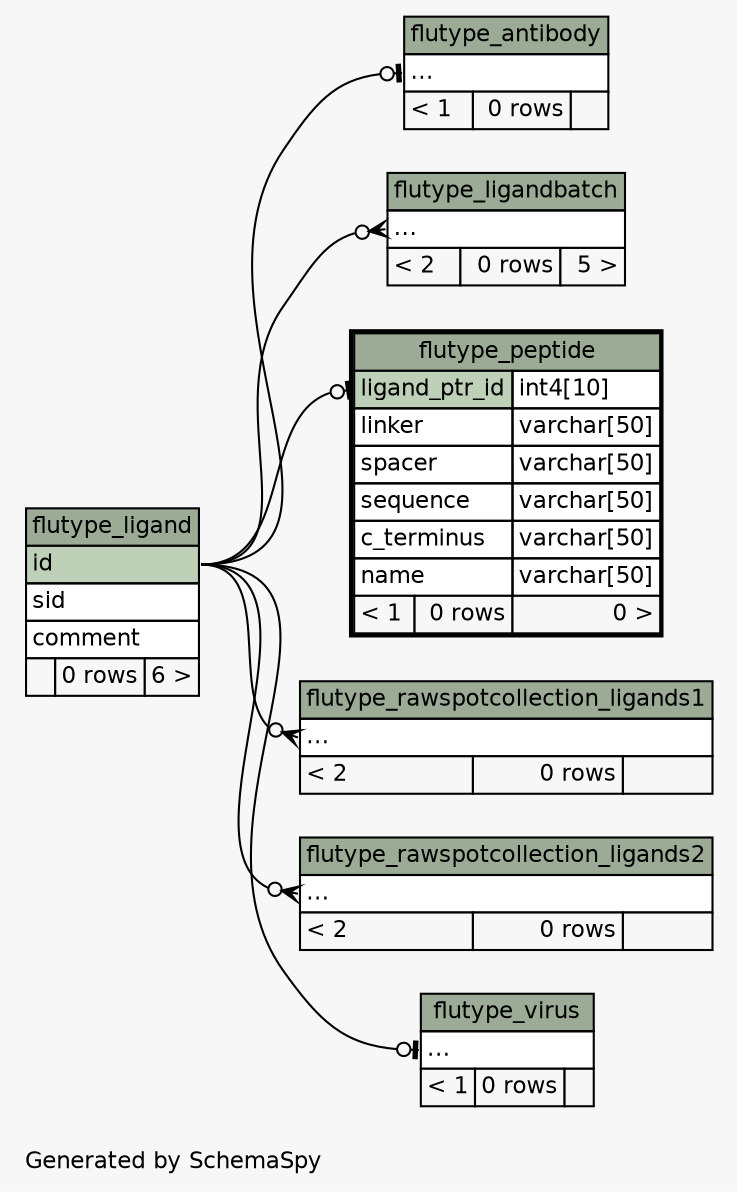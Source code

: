 // dot 2.38.0 on Linux 4.4.0-89-generic
// SchemaSpy rev 590
digraph "twoDegreesRelationshipsDiagram" {
  graph [
    rankdir="RL"
    bgcolor="#f7f7f7"
    label="\nGenerated by SchemaSpy"
    labeljust="l"
    nodesep="0.18"
    ranksep="0.46"
    fontname="Helvetica"
    fontsize="11"
  ];
  node [
    fontname="Helvetica"
    fontsize="11"
    shape="plaintext"
  ];
  edge [
    arrowsize="0.8"
  ];
  "flutype_antibody":"elipses":w -> "flutype_ligand":"id":e [arrowhead=none dir=back arrowtail=teeodot];
  "flutype_ligandbatch":"elipses":w -> "flutype_ligand":"id":e [arrowhead=none dir=back arrowtail=crowodot];
  "flutype_peptide":"ligand_ptr_id":w -> "flutype_ligand":"id":e [arrowhead=none dir=back arrowtail=teeodot];
  "flutype_rawspotcollection_ligands1":"elipses":w -> "flutype_ligand":"id":e [arrowhead=none dir=back arrowtail=crowodot];
  "flutype_rawspotcollection_ligands2":"elipses":w -> "flutype_ligand":"id":e [arrowhead=none dir=back arrowtail=crowodot];
  "flutype_virus":"elipses":w -> "flutype_ligand":"id":e [arrowhead=none dir=back arrowtail=teeodot];
  "flutype_antibody" [
    label=<
    <TABLE BORDER="0" CELLBORDER="1" CELLSPACING="0" BGCOLOR="#ffffff">
      <TR><TD COLSPAN="3" BGCOLOR="#9bab96" ALIGN="CENTER">flutype_antibody</TD></TR>
      <TR><TD PORT="elipses" COLSPAN="3" ALIGN="LEFT">...</TD></TR>
      <TR><TD ALIGN="LEFT" BGCOLOR="#f7f7f7">&lt; 1</TD><TD ALIGN="RIGHT" BGCOLOR="#f7f7f7">0 rows</TD><TD ALIGN="RIGHT" BGCOLOR="#f7f7f7">  </TD></TR>
    </TABLE>>
    URL="flutype_antibody.html"
    tooltip="flutype_antibody"
  ];
  "flutype_ligand" [
    label=<
    <TABLE BORDER="0" CELLBORDER="1" CELLSPACING="0" BGCOLOR="#ffffff">
      <TR><TD COLSPAN="3" BGCOLOR="#9bab96" ALIGN="CENTER">flutype_ligand</TD></TR>
      <TR><TD PORT="id" COLSPAN="3" BGCOLOR="#bed1b8" ALIGN="LEFT">id</TD></TR>
      <TR><TD PORT="sid" COLSPAN="3" ALIGN="LEFT">sid</TD></TR>
      <TR><TD PORT="comment" COLSPAN="3" ALIGN="LEFT">comment</TD></TR>
      <TR><TD ALIGN="LEFT" BGCOLOR="#f7f7f7">  </TD><TD ALIGN="RIGHT" BGCOLOR="#f7f7f7">0 rows</TD><TD ALIGN="RIGHT" BGCOLOR="#f7f7f7">6 &gt;</TD></TR>
    </TABLE>>
    URL="flutype_ligand.html"
    tooltip="flutype_ligand"
  ];
  "flutype_ligandbatch" [
    label=<
    <TABLE BORDER="0" CELLBORDER="1" CELLSPACING="0" BGCOLOR="#ffffff">
      <TR><TD COLSPAN="3" BGCOLOR="#9bab96" ALIGN="CENTER">flutype_ligandbatch</TD></TR>
      <TR><TD PORT="elipses" COLSPAN="3" ALIGN="LEFT">...</TD></TR>
      <TR><TD ALIGN="LEFT" BGCOLOR="#f7f7f7">&lt; 2</TD><TD ALIGN="RIGHT" BGCOLOR="#f7f7f7">0 rows</TD><TD ALIGN="RIGHT" BGCOLOR="#f7f7f7">5 &gt;</TD></TR>
    </TABLE>>
    URL="flutype_ligandbatch.html"
    tooltip="flutype_ligandbatch"
  ];
  "flutype_peptide" [
    label=<
    <TABLE BORDER="2" CELLBORDER="1" CELLSPACING="0" BGCOLOR="#ffffff">
      <TR><TD COLSPAN="3" BGCOLOR="#9bab96" ALIGN="CENTER">flutype_peptide</TD></TR>
      <TR><TD PORT="ligand_ptr_id" COLSPAN="2" BGCOLOR="#bed1b8" ALIGN="LEFT">ligand_ptr_id</TD><TD PORT="ligand_ptr_id.type" ALIGN="LEFT">int4[10]</TD></TR>
      <TR><TD PORT="linker" COLSPAN="2" ALIGN="LEFT">linker</TD><TD PORT="linker.type" ALIGN="LEFT">varchar[50]</TD></TR>
      <TR><TD PORT="spacer" COLSPAN="2" ALIGN="LEFT">spacer</TD><TD PORT="spacer.type" ALIGN="LEFT">varchar[50]</TD></TR>
      <TR><TD PORT="sequence" COLSPAN="2" ALIGN="LEFT">sequence</TD><TD PORT="sequence.type" ALIGN="LEFT">varchar[50]</TD></TR>
      <TR><TD PORT="c_terminus" COLSPAN="2" ALIGN="LEFT">c_terminus</TD><TD PORT="c_terminus.type" ALIGN="LEFT">varchar[50]</TD></TR>
      <TR><TD PORT="name" COLSPAN="2" ALIGN="LEFT">name</TD><TD PORT="name.type" ALIGN="LEFT">varchar[50]</TD></TR>
      <TR><TD ALIGN="LEFT" BGCOLOR="#f7f7f7">&lt; 1</TD><TD ALIGN="RIGHT" BGCOLOR="#f7f7f7">0 rows</TD><TD ALIGN="RIGHT" BGCOLOR="#f7f7f7">0 &gt;</TD></TR>
    </TABLE>>
    URL="flutype_peptide.html"
    tooltip="flutype_peptide"
  ];
  "flutype_rawspotcollection_ligands1" [
    label=<
    <TABLE BORDER="0" CELLBORDER="1" CELLSPACING="0" BGCOLOR="#ffffff">
      <TR><TD COLSPAN="3" BGCOLOR="#9bab96" ALIGN="CENTER">flutype_rawspotcollection_ligands1</TD></TR>
      <TR><TD PORT="elipses" COLSPAN="3" ALIGN="LEFT">...</TD></TR>
      <TR><TD ALIGN="LEFT" BGCOLOR="#f7f7f7">&lt; 2</TD><TD ALIGN="RIGHT" BGCOLOR="#f7f7f7">0 rows</TD><TD ALIGN="RIGHT" BGCOLOR="#f7f7f7">  </TD></TR>
    </TABLE>>
    URL="flutype_rawspotcollection_ligands1.html"
    tooltip="flutype_rawspotcollection_ligands1"
  ];
  "flutype_rawspotcollection_ligands2" [
    label=<
    <TABLE BORDER="0" CELLBORDER="1" CELLSPACING="0" BGCOLOR="#ffffff">
      <TR><TD COLSPAN="3" BGCOLOR="#9bab96" ALIGN="CENTER">flutype_rawspotcollection_ligands2</TD></TR>
      <TR><TD PORT="elipses" COLSPAN="3" ALIGN="LEFT">...</TD></TR>
      <TR><TD ALIGN="LEFT" BGCOLOR="#f7f7f7">&lt; 2</TD><TD ALIGN="RIGHT" BGCOLOR="#f7f7f7">0 rows</TD><TD ALIGN="RIGHT" BGCOLOR="#f7f7f7">  </TD></TR>
    </TABLE>>
    URL="flutype_rawspotcollection_ligands2.html"
    tooltip="flutype_rawspotcollection_ligands2"
  ];
  "flutype_virus" [
    label=<
    <TABLE BORDER="0" CELLBORDER="1" CELLSPACING="0" BGCOLOR="#ffffff">
      <TR><TD COLSPAN="3" BGCOLOR="#9bab96" ALIGN="CENTER">flutype_virus</TD></TR>
      <TR><TD PORT="elipses" COLSPAN="3" ALIGN="LEFT">...</TD></TR>
      <TR><TD ALIGN="LEFT" BGCOLOR="#f7f7f7">&lt; 1</TD><TD ALIGN="RIGHT" BGCOLOR="#f7f7f7">0 rows</TD><TD ALIGN="RIGHT" BGCOLOR="#f7f7f7">  </TD></TR>
    </TABLE>>
    URL="flutype_virus.html"
    tooltip="flutype_virus"
  ];
}
